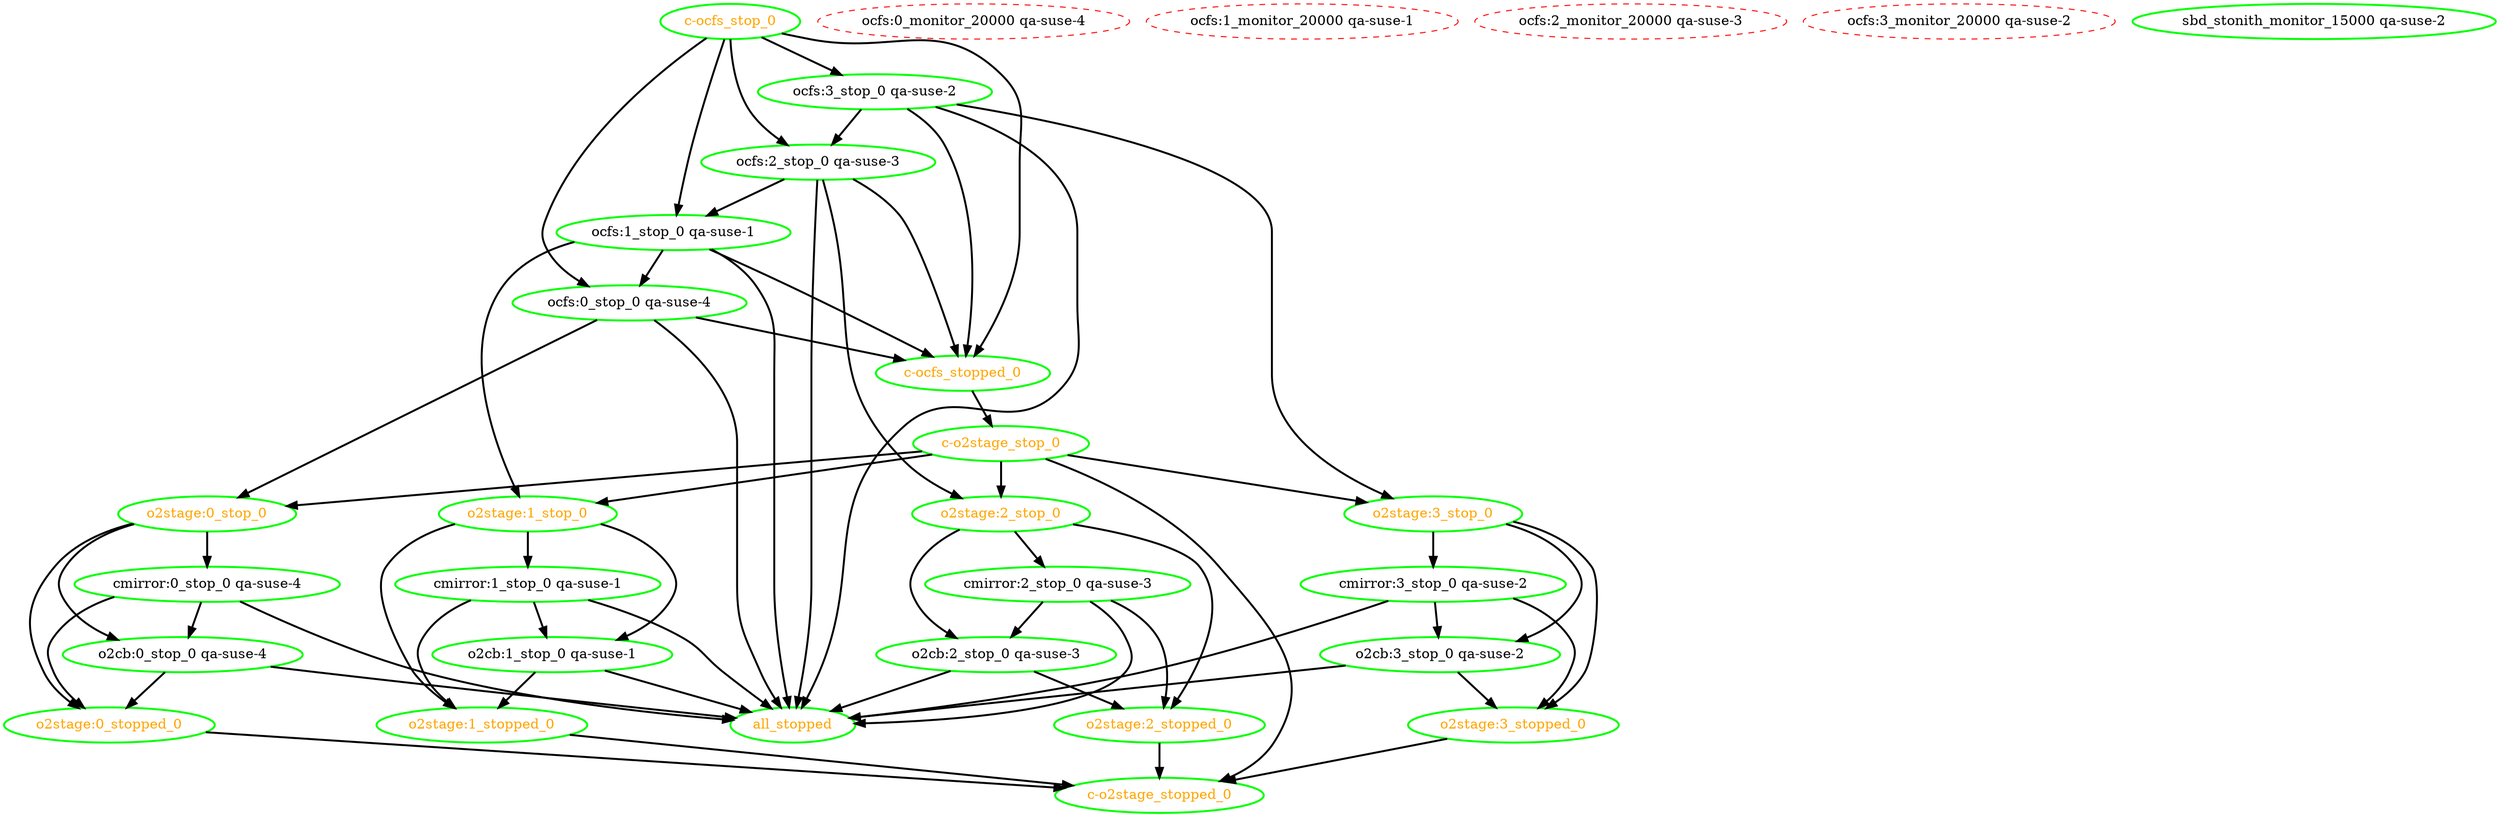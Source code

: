 digraph "g" {
"all_stopped" [ style=bold color="green" fontcolor="orange" ]
"c-o2stage_stop_0" -> "c-o2stage_stopped_0" [ style = bold]
"c-o2stage_stop_0" -> "o2stage:0_stop_0" [ style = bold]
"c-o2stage_stop_0" -> "o2stage:1_stop_0" [ style = bold]
"c-o2stage_stop_0" -> "o2stage:2_stop_0" [ style = bold]
"c-o2stage_stop_0" -> "o2stage:3_stop_0" [ style = bold]
"c-o2stage_stop_0" [ style=bold color="green" fontcolor="orange" ]
"c-o2stage_stopped_0" [ style=bold color="green" fontcolor="orange" ]
"c-ocfs_stop_0" -> "c-ocfs_stopped_0" [ style = bold]
"c-ocfs_stop_0" -> "ocfs:0_stop_0 qa-suse-4" [ style = bold]
"c-ocfs_stop_0" -> "ocfs:1_stop_0 qa-suse-1" [ style = bold]
"c-ocfs_stop_0" -> "ocfs:2_stop_0 qa-suse-3" [ style = bold]
"c-ocfs_stop_0" -> "ocfs:3_stop_0 qa-suse-2" [ style = bold]
"c-ocfs_stop_0" [ style=bold color="green" fontcolor="orange" ]
"c-ocfs_stopped_0" -> "c-o2stage_stop_0" [ style = bold]
"c-ocfs_stopped_0" [ style=bold color="green" fontcolor="orange" ]
"cmirror:0_stop_0 qa-suse-4" -> "all_stopped" [ style = bold]
"cmirror:0_stop_0 qa-suse-4" -> "o2cb:0_stop_0 qa-suse-4" [ style = bold]
"cmirror:0_stop_0 qa-suse-4" -> "o2stage:0_stopped_0" [ style = bold]
"cmirror:0_stop_0 qa-suse-4" [ style=bold color="green" fontcolor="black" ]
"cmirror:1_stop_0 qa-suse-1" -> "all_stopped" [ style = bold]
"cmirror:1_stop_0 qa-suse-1" -> "o2cb:1_stop_0 qa-suse-1" [ style = bold]
"cmirror:1_stop_0 qa-suse-1" -> "o2stage:1_stopped_0" [ style = bold]
"cmirror:1_stop_0 qa-suse-1" [ style=bold color="green" fontcolor="black" ]
"cmirror:2_stop_0 qa-suse-3" -> "all_stopped" [ style = bold]
"cmirror:2_stop_0 qa-suse-3" -> "o2cb:2_stop_0 qa-suse-3" [ style = bold]
"cmirror:2_stop_0 qa-suse-3" -> "o2stage:2_stopped_0" [ style = bold]
"cmirror:2_stop_0 qa-suse-3" [ style=bold color="green" fontcolor="black" ]
"cmirror:3_stop_0 qa-suse-2" -> "all_stopped" [ style = bold]
"cmirror:3_stop_0 qa-suse-2" -> "o2cb:3_stop_0 qa-suse-2" [ style = bold]
"cmirror:3_stop_0 qa-suse-2" -> "o2stage:3_stopped_0" [ style = bold]
"cmirror:3_stop_0 qa-suse-2" [ style=bold color="green" fontcolor="black" ]
"o2cb:0_stop_0 qa-suse-4" -> "all_stopped" [ style = bold]
"o2cb:0_stop_0 qa-suse-4" -> "o2stage:0_stopped_0" [ style = bold]
"o2cb:0_stop_0 qa-suse-4" [ style=bold color="green" fontcolor="black" ]
"o2cb:1_stop_0 qa-suse-1" -> "all_stopped" [ style = bold]
"o2cb:1_stop_0 qa-suse-1" -> "o2stage:1_stopped_0" [ style = bold]
"o2cb:1_stop_0 qa-suse-1" [ style=bold color="green" fontcolor="black" ]
"o2cb:2_stop_0 qa-suse-3" -> "all_stopped" [ style = bold]
"o2cb:2_stop_0 qa-suse-3" -> "o2stage:2_stopped_0" [ style = bold]
"o2cb:2_stop_0 qa-suse-3" [ style=bold color="green" fontcolor="black" ]
"o2cb:3_stop_0 qa-suse-2" -> "all_stopped" [ style = bold]
"o2cb:3_stop_0 qa-suse-2" -> "o2stage:3_stopped_0" [ style = bold]
"o2cb:3_stop_0 qa-suse-2" [ style=bold color="green" fontcolor="black" ]
"o2stage:0_stop_0" -> "cmirror:0_stop_0 qa-suse-4" [ style = bold]
"o2stage:0_stop_0" -> "o2cb:0_stop_0 qa-suse-4" [ style = bold]
"o2stage:0_stop_0" -> "o2stage:0_stopped_0" [ style = bold]
"o2stage:0_stop_0" [ style=bold color="green" fontcolor="orange" ]
"o2stage:0_stopped_0" -> "c-o2stage_stopped_0" [ style = bold]
"o2stage:0_stopped_0" [ style=bold color="green" fontcolor="orange" ]
"o2stage:1_stop_0" -> "cmirror:1_stop_0 qa-suse-1" [ style = bold]
"o2stage:1_stop_0" -> "o2cb:1_stop_0 qa-suse-1" [ style = bold]
"o2stage:1_stop_0" -> "o2stage:1_stopped_0" [ style = bold]
"o2stage:1_stop_0" [ style=bold color="green" fontcolor="orange" ]
"o2stage:1_stopped_0" -> "c-o2stage_stopped_0" [ style = bold]
"o2stage:1_stopped_0" [ style=bold color="green" fontcolor="orange" ]
"o2stage:2_stop_0" -> "cmirror:2_stop_0 qa-suse-3" [ style = bold]
"o2stage:2_stop_0" -> "o2cb:2_stop_0 qa-suse-3" [ style = bold]
"o2stage:2_stop_0" -> "o2stage:2_stopped_0" [ style = bold]
"o2stage:2_stop_0" [ style=bold color="green" fontcolor="orange" ]
"o2stage:2_stopped_0" -> "c-o2stage_stopped_0" [ style = bold]
"o2stage:2_stopped_0" [ style=bold color="green" fontcolor="orange" ]
"o2stage:3_stop_0" -> "cmirror:3_stop_0 qa-suse-2" [ style = bold]
"o2stage:3_stop_0" -> "o2cb:3_stop_0 qa-suse-2" [ style = bold]
"o2stage:3_stop_0" -> "o2stage:3_stopped_0" [ style = bold]
"o2stage:3_stop_0" [ style=bold color="green" fontcolor="orange" ]
"o2stage:3_stopped_0" -> "c-o2stage_stopped_0" [ style = bold]
"o2stage:3_stopped_0" [ style=bold color="green" fontcolor="orange" ]
"ocfs:0_monitor_20000 qa-suse-4" [ style=dashed color="red" fontcolor="black" ]
"ocfs:0_stop_0 qa-suse-4" -> "all_stopped" [ style = bold]
"ocfs:0_stop_0 qa-suse-4" -> "c-ocfs_stopped_0" [ style = bold]
"ocfs:0_stop_0 qa-suse-4" -> "o2stage:0_stop_0" [ style = bold]
"ocfs:0_stop_0 qa-suse-4" [ style=bold color="green" fontcolor="black" ]
"ocfs:1_monitor_20000 qa-suse-1" [ style=dashed color="red" fontcolor="black" ]
"ocfs:1_stop_0 qa-suse-1" -> "all_stopped" [ style = bold]
"ocfs:1_stop_0 qa-suse-1" -> "c-ocfs_stopped_0" [ style = bold]
"ocfs:1_stop_0 qa-suse-1" -> "o2stage:1_stop_0" [ style = bold]
"ocfs:1_stop_0 qa-suse-1" -> "ocfs:0_stop_0 qa-suse-4" [ style = bold]
"ocfs:1_stop_0 qa-suse-1" [ style=bold color="green" fontcolor="black" ]
"ocfs:2_monitor_20000 qa-suse-3" [ style=dashed color="red" fontcolor="black" ]
"ocfs:2_stop_0 qa-suse-3" -> "all_stopped" [ style = bold]
"ocfs:2_stop_0 qa-suse-3" -> "c-ocfs_stopped_0" [ style = bold]
"ocfs:2_stop_0 qa-suse-3" -> "o2stage:2_stop_0" [ style = bold]
"ocfs:2_stop_0 qa-suse-3" -> "ocfs:1_stop_0 qa-suse-1" [ style = bold]
"ocfs:2_stop_0 qa-suse-3" [ style=bold color="green" fontcolor="black" ]
"ocfs:3_monitor_20000 qa-suse-2" [ style=dashed color="red" fontcolor="black" ]
"ocfs:3_stop_0 qa-suse-2" -> "all_stopped" [ style = bold]
"ocfs:3_stop_0 qa-suse-2" -> "c-ocfs_stopped_0" [ style = bold]
"ocfs:3_stop_0 qa-suse-2" -> "o2stage:3_stop_0" [ style = bold]
"ocfs:3_stop_0 qa-suse-2" -> "ocfs:2_stop_0 qa-suse-3" [ style = bold]
"ocfs:3_stop_0 qa-suse-2" [ style=bold color="green" fontcolor="black" ]
"sbd_stonith_monitor_15000 qa-suse-2" [ style=bold color="green" fontcolor="black" ]
}
